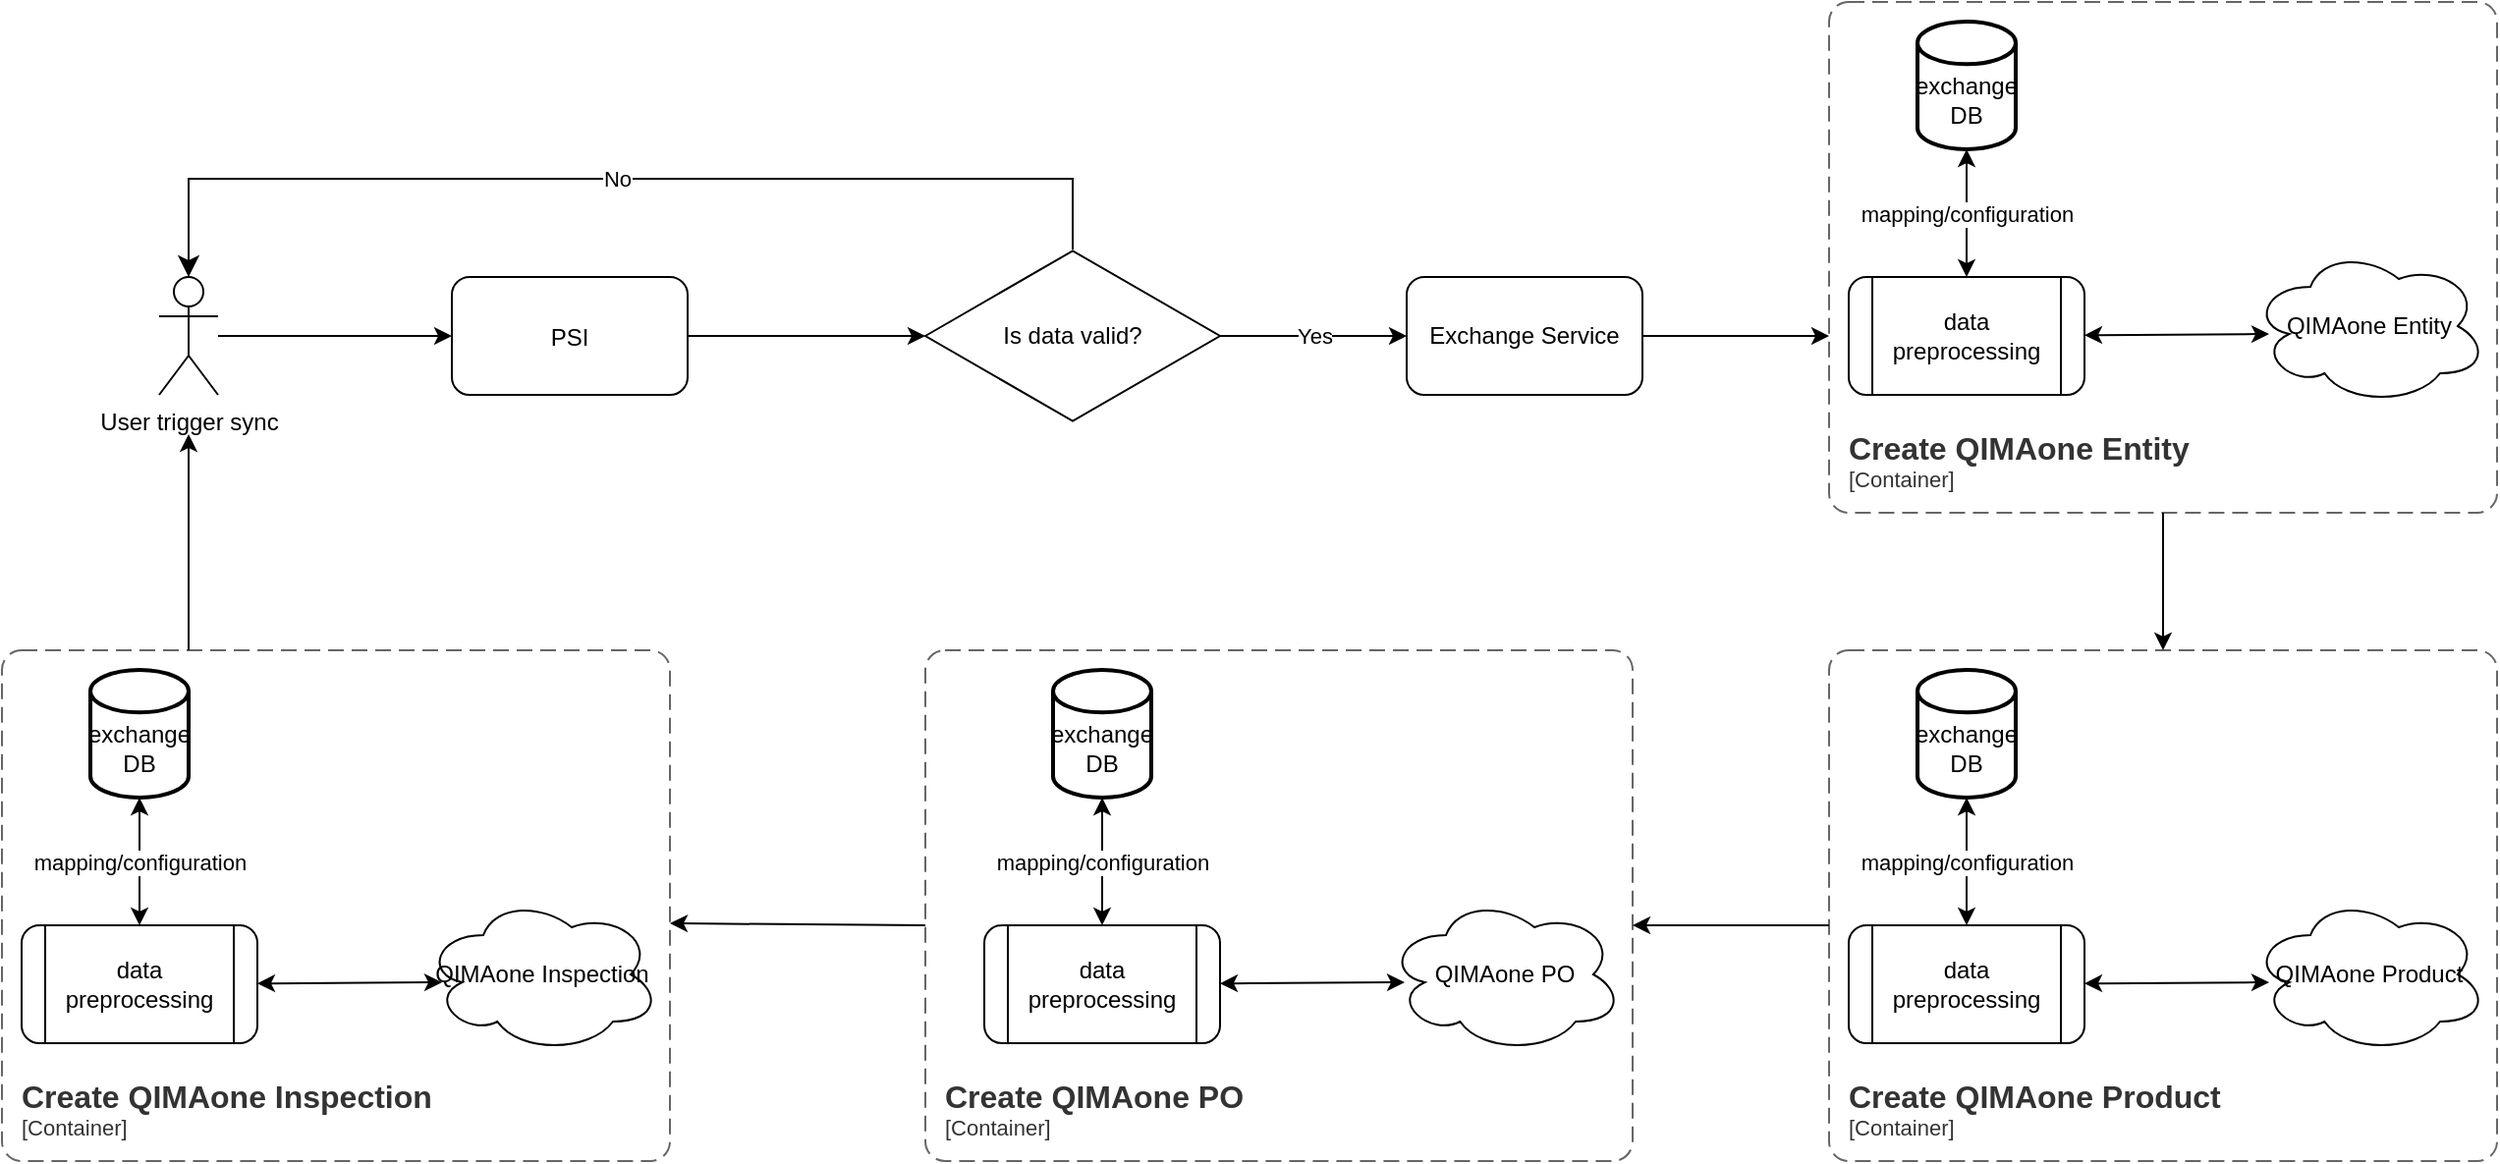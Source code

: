 <mxfile version="21.6.6" type="github">
  <diagram name="Page-1" id="StD6gIO5jfRbCWX5JZ4G">
    <mxGraphModel dx="1434" dy="750" grid="1" gridSize="10" guides="1" tooltips="1" connect="1" arrows="1" fold="1" page="1" pageScale="1" pageWidth="850" pageHeight="1100" math="0" shadow="0">
      <root>
        <mxCell id="0" />
        <mxCell id="1" parent="0" />
        <mxCell id="3ORBB-aaHjThzHWiB531-27" value="Yes" style="edgeStyle=orthogonalEdgeStyle;rounded=0;orthogonalLoop=1;jettySize=auto;html=1;" edge="1" parent="1" source="3ORBB-aaHjThzHWiB531-16" target="3ORBB-aaHjThzHWiB531-26">
          <mxGeometry relative="1" as="geometry" />
        </mxCell>
        <mxCell id="3ORBB-aaHjThzHWiB531-16" value="&lt;font style=&quot;font-size: 12px;&quot;&gt;Is data valid?&lt;/font&gt;" style="html=1;whiteSpace=wrap;aspect=fixed;shape=isoRectangle;" vertex="1" parent="1">
          <mxGeometry x="800" y="635" width="150" height="90" as="geometry" />
        </mxCell>
        <mxCell id="3ORBB-aaHjThzHWiB531-15" value="" style="edgeStyle=orthogonalEdgeStyle;rounded=0;orthogonalLoop=1;jettySize=auto;html=1;" edge="1" parent="1" source="3ORBB-aaHjThzHWiB531-13" target="3ORBB-aaHjThzHWiB531-14">
          <mxGeometry relative="1" as="geometry" />
        </mxCell>
        <mxCell id="3ORBB-aaHjThzHWiB531-13" value="User trigger sync" style="shape=umlActor;verticalLabelPosition=bottom;verticalAlign=top;html=1;outlineConnect=0;" vertex="1" parent="1">
          <mxGeometry x="410" y="650" width="30" height="60" as="geometry" />
        </mxCell>
        <mxCell id="3ORBB-aaHjThzHWiB531-17" style="edgeStyle=orthogonalEdgeStyle;rounded=0;orthogonalLoop=1;jettySize=auto;html=1;" edge="1" parent="1" source="3ORBB-aaHjThzHWiB531-14" target="3ORBB-aaHjThzHWiB531-16">
          <mxGeometry relative="1" as="geometry" />
        </mxCell>
        <mxCell id="3ORBB-aaHjThzHWiB531-14" value="&lt;div style=&quot;line-height: 400%;&quot;&gt;&lt;span style=&quot;background-color: initial;&quot;&gt;&lt;font style=&quot;font-size: 12px;&quot;&gt;PSI&lt;/font&gt;&lt;/span&gt;&lt;br&gt;&lt;/div&gt;" style="rounded=1;whiteSpace=wrap;html=1;verticalAlign=top;align=center;" vertex="1" parent="1">
          <mxGeometry x="559" y="650" width="120" height="60" as="geometry" />
        </mxCell>
        <mxCell id="3ORBB-aaHjThzHWiB531-25" value="&lt;p style=&quot;line-height: 120%;&quot;&gt;No&lt;/p&gt;" style="edgeStyle=elbowEdgeStyle;elbow=horizontal;endArrow=classic;html=1;curved=0;rounded=0;endSize=8;startSize=8;entryX=0.5;entryY=0;entryDx=0;entryDy=0;entryPerimeter=0;exitX=0.5;exitY=0.011;exitDx=0;exitDy=0;exitPerimeter=0;" edge="1" parent="1" source="3ORBB-aaHjThzHWiB531-16" target="3ORBB-aaHjThzHWiB531-13">
          <mxGeometry width="50" height="50" relative="1" as="geometry">
            <mxPoint x="870" y="630" as="sourcePoint" />
            <mxPoint x="450" y="560" as="targetPoint" />
            <Array as="points">
              <mxPoint x="650" y="600" />
            </Array>
          </mxGeometry>
        </mxCell>
        <mxCell id="3ORBB-aaHjThzHWiB531-26" value="Exchange Service" style="rounded=1;whiteSpace=wrap;html=1;" vertex="1" parent="1">
          <mxGeometry x="1045" y="650" width="120" height="60" as="geometry" />
        </mxCell>
        <mxCell id="3ORBB-aaHjThzHWiB531-34" value="data preprocessing" style="shape=process;whiteSpace=wrap;html=1;backgroundOutline=1;rounded=1;" vertex="1" parent="1">
          <mxGeometry x="1270" y="650" width="120" height="60" as="geometry" />
        </mxCell>
        <mxCell id="3ORBB-aaHjThzHWiB531-36" value="&lt;br&gt;exchange DB" style="strokeWidth=2;html=1;shape=mxgraph.flowchart.database;whiteSpace=wrap;" vertex="1" parent="1">
          <mxGeometry x="1305" y="520" width="50" height="65" as="geometry" />
        </mxCell>
        <mxCell id="3ORBB-aaHjThzHWiB531-39" value="QIMAone Entity" style="ellipse;shape=cloud;whiteSpace=wrap;html=1;" vertex="1" parent="1">
          <mxGeometry x="1475" y="635" width="120" height="80" as="geometry" />
        </mxCell>
        <mxCell id="3ORBB-aaHjThzHWiB531-44" value="mapping/configuration" style="endArrow=classic;startArrow=classic;html=1;rounded=0;entryX=0.5;entryY=1;entryDx=0;entryDy=0;entryPerimeter=0;exitX=0.5;exitY=0;exitDx=0;exitDy=0;" edge="1" parent="1" source="3ORBB-aaHjThzHWiB531-34" target="3ORBB-aaHjThzHWiB531-36">
          <mxGeometry width="50" height="50" relative="1" as="geometry">
            <mxPoint x="1185" y="840" as="sourcePoint" />
            <mxPoint x="1235" y="790" as="targetPoint" />
          </mxGeometry>
        </mxCell>
        <mxCell id="3ORBB-aaHjThzHWiB531-56" value="" style="endArrow=classic;startArrow=classic;html=1;rounded=0;entryX=0.075;entryY=0.55;entryDx=0;entryDy=0;entryPerimeter=0;" edge="1" parent="1" source="3ORBB-aaHjThzHWiB531-34" target="3ORBB-aaHjThzHWiB531-39">
          <mxGeometry width="50" height="50" relative="1" as="geometry">
            <mxPoint x="975" y="840" as="sourcePoint" />
            <mxPoint x="1025" y="790" as="targetPoint" />
          </mxGeometry>
        </mxCell>
        <object placeholders="1" c4Name="Create QIMAone Entity" c4Type="ContainerScopeBoundary" c4Application="Container" label="&lt;font style=&quot;font-size: 16px&quot;&gt;&lt;b&gt;&lt;div style=&quot;text-align: left&quot;&gt;%c4Name%&lt;/div&gt;&lt;/b&gt;&lt;/font&gt;&lt;div style=&quot;text-align: left&quot;&gt;[%c4Application%]&lt;/div&gt;" id="3ORBB-aaHjThzHWiB531-73">
          <mxCell style="rounded=1;fontSize=11;whiteSpace=wrap;html=1;dashed=1;arcSize=20;fillColor=none;strokeColor=#666666;fontColor=#333333;labelBackgroundColor=none;align=left;verticalAlign=bottom;labelBorderColor=none;spacingTop=0;spacing=10;dashPattern=8 4;metaEdit=1;rotatable=0;perimeter=rectanglePerimeter;noLabel=0;labelPadding=0;allowArrows=0;connectable=0;expand=0;recursiveResize=0;editable=1;pointerEvents=0;absoluteArcSize=1;points=[[0.25,0,0],[0.5,0,0],[0.75,0,0],[1,0.25,0],[1,0.5,0],[1,0.75,0],[0.75,1,0],[0.5,1,0],[0.25,1,0],[0,0.75,0],[0,0.5,0],[0,0.25,0]];" vertex="1" parent="1">
            <mxGeometry x="1260" y="510" width="340" height="260" as="geometry" />
          </mxCell>
        </object>
        <mxCell id="3ORBB-aaHjThzHWiB531-80" value="data preprocessing" style="shape=process;whiteSpace=wrap;html=1;backgroundOutline=1;rounded=1;" vertex="1" parent="1">
          <mxGeometry x="1270" y="980" width="120" height="60" as="geometry" />
        </mxCell>
        <mxCell id="3ORBB-aaHjThzHWiB531-81" value="&lt;br&gt;exchange DB" style="strokeWidth=2;html=1;shape=mxgraph.flowchart.database;whiteSpace=wrap;" vertex="1" parent="1">
          <mxGeometry x="1305" y="850" width="50" height="65" as="geometry" />
        </mxCell>
        <mxCell id="3ORBB-aaHjThzHWiB531-82" value="QIMAone Product" style="ellipse;shape=cloud;whiteSpace=wrap;html=1;" vertex="1" parent="1">
          <mxGeometry x="1475" y="965" width="120" height="80" as="geometry" />
        </mxCell>
        <mxCell id="3ORBB-aaHjThzHWiB531-83" value="mapping/configuration" style="endArrow=classic;startArrow=classic;html=1;rounded=0;entryX=0.5;entryY=1;entryDx=0;entryDy=0;entryPerimeter=0;exitX=0.5;exitY=0;exitDx=0;exitDy=0;" edge="1" parent="1" source="3ORBB-aaHjThzHWiB531-80" target="3ORBB-aaHjThzHWiB531-81">
          <mxGeometry width="50" height="50" relative="1" as="geometry">
            <mxPoint x="1185" y="1170" as="sourcePoint" />
            <mxPoint x="1235" y="1120" as="targetPoint" />
          </mxGeometry>
        </mxCell>
        <mxCell id="3ORBB-aaHjThzHWiB531-84" value="" style="endArrow=classic;startArrow=classic;html=1;rounded=0;entryX=0.075;entryY=0.55;entryDx=0;entryDy=0;entryPerimeter=0;" edge="1" parent="1" source="3ORBB-aaHjThzHWiB531-80" target="3ORBB-aaHjThzHWiB531-82">
          <mxGeometry width="50" height="50" relative="1" as="geometry">
            <mxPoint x="975" y="1170" as="sourcePoint" />
            <mxPoint x="1025" y="1120" as="targetPoint" />
          </mxGeometry>
        </mxCell>
        <object placeholders="1" c4Name="Create QIMAone Product" c4Type="ContainerScopeBoundary" c4Application="Container" label="&lt;font style=&quot;font-size: 16px&quot;&gt;&lt;b&gt;&lt;div style=&quot;text-align: left&quot;&gt;%c4Name%&lt;/div&gt;&lt;/b&gt;&lt;/font&gt;&lt;div style=&quot;text-align: left&quot;&gt;[%c4Application%]&lt;/div&gt;" id="3ORBB-aaHjThzHWiB531-85">
          <mxCell style="rounded=1;fontSize=11;whiteSpace=wrap;html=1;dashed=1;arcSize=20;fillColor=none;strokeColor=#666666;fontColor=#333333;labelBackgroundColor=none;align=left;verticalAlign=bottom;labelBorderColor=none;spacingTop=0;spacing=10;dashPattern=8 4;metaEdit=1;rotatable=0;perimeter=rectanglePerimeter;noLabel=0;labelPadding=0;allowArrows=0;connectable=0;expand=0;recursiveResize=0;editable=1;pointerEvents=0;absoluteArcSize=1;points=[[0.25,0,0],[0.5,0,0],[0.75,0,0],[1,0.25,0],[1,0.5,0],[1,0.75,0],[0.75,1,0],[0.5,1,0],[0.25,1,0],[0,0.75,0],[0,0.5,0],[0,0.25,0]];" vertex="1" parent="1">
            <mxGeometry x="1260" y="840" width="340" height="260" as="geometry" />
          </mxCell>
        </object>
        <mxCell id="3ORBB-aaHjThzHWiB531-86" value="data preprocessing" style="shape=process;whiteSpace=wrap;html=1;backgroundOutline=1;rounded=1;" vertex="1" parent="1">
          <mxGeometry x="830" y="980" width="120" height="60" as="geometry" />
        </mxCell>
        <mxCell id="3ORBB-aaHjThzHWiB531-87" value="&lt;br&gt;exchange DB" style="strokeWidth=2;html=1;shape=mxgraph.flowchart.database;whiteSpace=wrap;" vertex="1" parent="1">
          <mxGeometry x="865" y="850" width="50" height="65" as="geometry" />
        </mxCell>
        <mxCell id="3ORBB-aaHjThzHWiB531-88" value="QIMAone PO" style="ellipse;shape=cloud;whiteSpace=wrap;html=1;" vertex="1" parent="1">
          <mxGeometry x="1035" y="965" width="120" height="80" as="geometry" />
        </mxCell>
        <mxCell id="3ORBB-aaHjThzHWiB531-89" value="mapping/configuration" style="endArrow=classic;startArrow=classic;html=1;rounded=0;entryX=0.5;entryY=1;entryDx=0;entryDy=0;entryPerimeter=0;exitX=0.5;exitY=0;exitDx=0;exitDy=0;" edge="1" parent="1" source="3ORBB-aaHjThzHWiB531-86" target="3ORBB-aaHjThzHWiB531-87">
          <mxGeometry width="50" height="50" relative="1" as="geometry">
            <mxPoint x="745" y="1170" as="sourcePoint" />
            <mxPoint x="795" y="1120" as="targetPoint" />
          </mxGeometry>
        </mxCell>
        <mxCell id="3ORBB-aaHjThzHWiB531-90" value="" style="endArrow=classic;startArrow=classic;html=1;rounded=0;entryX=0.075;entryY=0.55;entryDx=0;entryDy=0;entryPerimeter=0;" edge="1" parent="1" source="3ORBB-aaHjThzHWiB531-86" target="3ORBB-aaHjThzHWiB531-88">
          <mxGeometry width="50" height="50" relative="1" as="geometry">
            <mxPoint x="535" y="1170" as="sourcePoint" />
            <mxPoint x="585" y="1120" as="targetPoint" />
          </mxGeometry>
        </mxCell>
        <object placeholders="1" c4Name="Create QIMAone PO" c4Type="ContainerScopeBoundary" c4Application="Container" label="&lt;font style=&quot;font-size: 16px&quot;&gt;&lt;b&gt;&lt;div style=&quot;text-align: left&quot;&gt;%c4Name%&lt;/div&gt;&lt;/b&gt;&lt;/font&gt;&lt;div style=&quot;text-align: left&quot;&gt;[%c4Application%]&lt;/div&gt;" id="3ORBB-aaHjThzHWiB531-91">
          <mxCell style="rounded=1;fontSize=11;whiteSpace=wrap;html=1;dashed=1;arcSize=20;fillColor=none;strokeColor=#666666;fontColor=#333333;labelBackgroundColor=none;align=left;verticalAlign=bottom;labelBorderColor=none;spacingTop=0;spacing=10;dashPattern=8 4;metaEdit=1;rotatable=0;perimeter=rectanglePerimeter;noLabel=0;labelPadding=0;allowArrows=0;connectable=0;expand=0;recursiveResize=0;editable=1;pointerEvents=0;absoluteArcSize=1;points=[[0.25,0,0],[0.5,0,0],[0.75,0,0],[1,0.25,0],[1,0.5,0],[1,0.75,0],[0.75,1,0],[0.5,1,0],[0.25,1,0],[0,0.75,0],[0,0.5,0],[0,0.25,0]];" vertex="1" parent="1">
            <mxGeometry x="800" y="840" width="360" height="260" as="geometry" />
          </mxCell>
        </object>
        <mxCell id="3ORBB-aaHjThzHWiB531-98" value="data preprocessing" style="shape=process;whiteSpace=wrap;html=1;backgroundOutline=1;rounded=1;" vertex="1" parent="1">
          <mxGeometry x="340" y="980" width="120" height="60" as="geometry" />
        </mxCell>
        <mxCell id="3ORBB-aaHjThzHWiB531-99" value="&lt;br&gt;exchange DB" style="strokeWidth=2;html=1;shape=mxgraph.flowchart.database;whiteSpace=wrap;" vertex="1" parent="1">
          <mxGeometry x="375" y="850" width="50" height="65" as="geometry" />
        </mxCell>
        <mxCell id="3ORBB-aaHjThzHWiB531-100" value="QIMAone Inspection" style="ellipse;shape=cloud;whiteSpace=wrap;html=1;" vertex="1" parent="1">
          <mxGeometry x="545" y="965" width="120" height="80" as="geometry" />
        </mxCell>
        <mxCell id="3ORBB-aaHjThzHWiB531-101" value="mapping/configuration" style="endArrow=classic;startArrow=classic;html=1;rounded=0;entryX=0.5;entryY=1;entryDx=0;entryDy=0;entryPerimeter=0;exitX=0.5;exitY=0;exitDx=0;exitDy=0;" edge="1" parent="1" source="3ORBB-aaHjThzHWiB531-98" target="3ORBB-aaHjThzHWiB531-99">
          <mxGeometry width="50" height="50" relative="1" as="geometry">
            <mxPoint x="255" y="1170" as="sourcePoint" />
            <mxPoint x="305" y="1120" as="targetPoint" />
          </mxGeometry>
        </mxCell>
        <mxCell id="3ORBB-aaHjThzHWiB531-102" value="" style="endArrow=classic;startArrow=classic;html=1;rounded=0;entryX=0.075;entryY=0.55;entryDx=0;entryDy=0;entryPerimeter=0;" edge="1" parent="1" source="3ORBB-aaHjThzHWiB531-98" target="3ORBB-aaHjThzHWiB531-100">
          <mxGeometry width="50" height="50" relative="1" as="geometry">
            <mxPoint x="45" y="1170" as="sourcePoint" />
            <mxPoint x="95" y="1120" as="targetPoint" />
          </mxGeometry>
        </mxCell>
        <object placeholders="1" c4Name="Create QIMAone Inspection" c4Type="ContainerScopeBoundary" c4Application="Container" label="&lt;font style=&quot;font-size: 16px&quot;&gt;&lt;b&gt;&lt;div style=&quot;text-align: left&quot;&gt;%c4Name%&lt;/div&gt;&lt;/b&gt;&lt;/font&gt;&lt;div style=&quot;text-align: left&quot;&gt;[%c4Application%]&lt;/div&gt;" id="3ORBB-aaHjThzHWiB531-103">
          <mxCell style="rounded=1;fontSize=11;whiteSpace=wrap;html=1;dashed=1;arcSize=20;fillColor=none;strokeColor=#666666;fontColor=#333333;labelBackgroundColor=none;align=left;verticalAlign=bottom;labelBorderColor=none;spacingTop=0;spacing=10;dashPattern=8 4;metaEdit=1;rotatable=0;perimeter=rectanglePerimeter;noLabel=0;labelPadding=0;allowArrows=0;connectable=0;expand=0;recursiveResize=0;editable=1;pointerEvents=0;absoluteArcSize=1;points=[[0.25,0,0],[0.5,0,0],[0.75,0,0],[1,0.25,0],[1,0.5,0],[1,0.75,0],[0.75,1,0],[0.5,1,0],[0.25,1,0],[0,0.75,0],[0,0.5,0],[0,0.25,0]];" vertex="1" parent="1">
            <mxGeometry x="330" y="840" width="340" height="260" as="geometry" />
          </mxCell>
        </object>
        <mxCell id="3ORBB-aaHjThzHWiB531-104" value="" style="endArrow=classic;html=1;rounded=0;exitX=1;exitY=0.5;exitDx=0;exitDy=0;" edge="1" parent="1" source="3ORBB-aaHjThzHWiB531-26">
          <mxGeometry width="50" height="50" relative="1" as="geometry">
            <mxPoint x="950" y="870" as="sourcePoint" />
            <mxPoint x="1260" y="680" as="targetPoint" />
          </mxGeometry>
        </mxCell>
        <mxCell id="3ORBB-aaHjThzHWiB531-105" value="" style="endArrow=classic;html=1;rounded=0;" edge="1" parent="1">
          <mxGeometry width="50" height="50" relative="1" as="geometry">
            <mxPoint x="1430" y="770" as="sourcePoint" />
            <mxPoint x="1430" y="840" as="targetPoint" />
          </mxGeometry>
        </mxCell>
        <mxCell id="3ORBB-aaHjThzHWiB531-106" value="" style="endArrow=classic;html=1;rounded=0;" edge="1" parent="1">
          <mxGeometry width="50" height="50" relative="1" as="geometry">
            <mxPoint x="1260" y="980" as="sourcePoint" />
            <mxPoint x="1160" y="980" as="targetPoint" />
          </mxGeometry>
        </mxCell>
        <mxCell id="3ORBB-aaHjThzHWiB531-107" value="" style="endArrow=classic;html=1;rounded=0;" edge="1" parent="1">
          <mxGeometry width="50" height="50" relative="1" as="geometry">
            <mxPoint x="800" y="980" as="sourcePoint" />
            <mxPoint x="670" y="979" as="targetPoint" />
          </mxGeometry>
        </mxCell>
        <mxCell id="3ORBB-aaHjThzHWiB531-108" value="" style="endArrow=classic;html=1;rounded=0;" edge="1" parent="1">
          <mxGeometry width="50" height="50" relative="1" as="geometry">
            <mxPoint x="425" y="840" as="sourcePoint" />
            <mxPoint x="425" y="730" as="targetPoint" />
          </mxGeometry>
        </mxCell>
      </root>
    </mxGraphModel>
  </diagram>
</mxfile>
